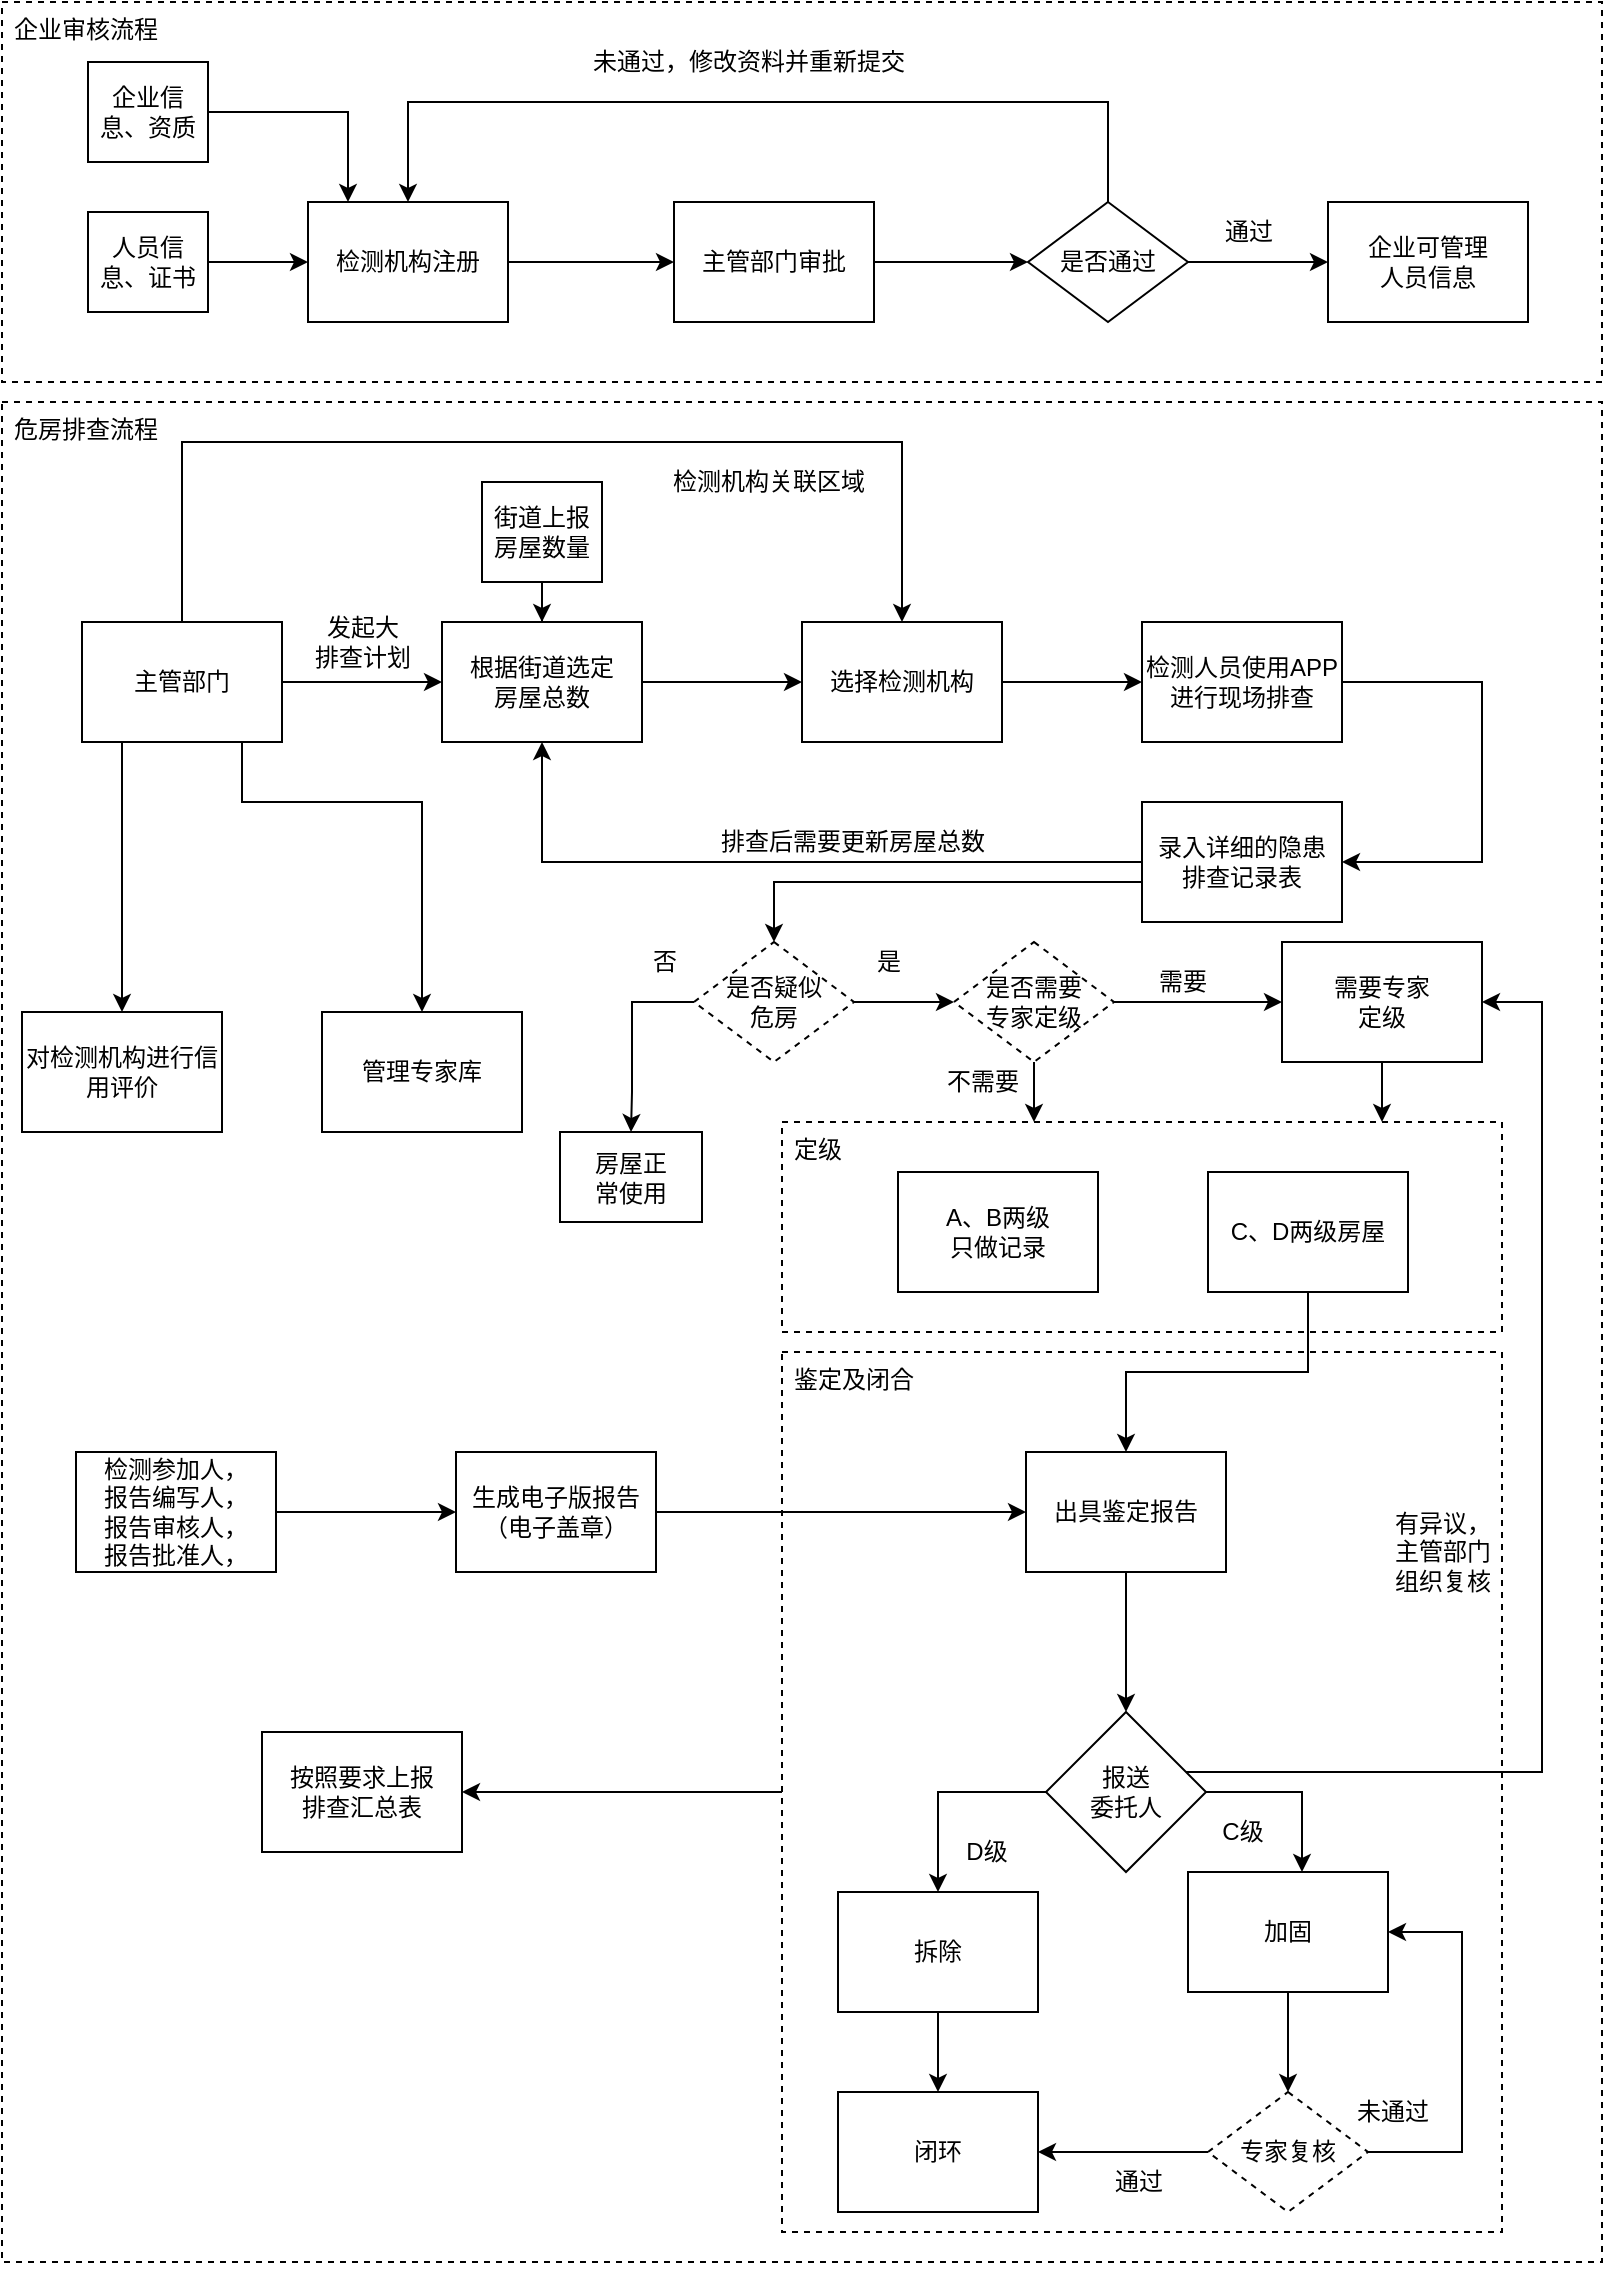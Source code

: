 <mxfile version="18.1.2" type="github">
  <diagram id="qpHJCxcwcaYMZpSIbfGM" name="Page-1">
    <mxGraphModel dx="2302" dy="1122" grid="1" gridSize="10" guides="1" tooltips="1" connect="1" arrows="1" fold="1" page="1" pageScale="1" pageWidth="827" pageHeight="1169" math="0" shadow="0">
      <root>
        <mxCell id="0" />
        <mxCell id="1" parent="0" />
        <mxCell id="12VAQ8Nin5VYsXPCudkx-8" value="" style="edgeStyle=orthogonalEdgeStyle;rounded=0;orthogonalLoop=1;jettySize=auto;html=1;" parent="1" source="12VAQ8Nin5VYsXPCudkx-1" target="12VAQ8Nin5VYsXPCudkx-6" edge="1">
          <mxGeometry relative="1" as="geometry" />
        </mxCell>
        <mxCell id="12VAQ8Nin5VYsXPCudkx-1" value="检测机构注册" style="rounded=0;whiteSpace=wrap;html=1;" parent="1" vertex="1">
          <mxGeometry x="163" y="110" width="100" height="60" as="geometry" />
        </mxCell>
        <mxCell id="12VAQ8Nin5VYsXPCudkx-3" style="edgeStyle=orthogonalEdgeStyle;rounded=0;orthogonalLoop=1;jettySize=auto;html=1;" parent="1" source="12VAQ8Nin5VYsXPCudkx-2" target="12VAQ8Nin5VYsXPCudkx-1" edge="1">
          <mxGeometry relative="1" as="geometry">
            <Array as="points">
              <mxPoint x="183" y="65" />
            </Array>
          </mxGeometry>
        </mxCell>
        <mxCell id="12VAQ8Nin5VYsXPCudkx-2" value="企业信息、资质" style="rounded=0;whiteSpace=wrap;html=1;" parent="1" vertex="1">
          <mxGeometry x="53" y="40" width="60" height="50" as="geometry" />
        </mxCell>
        <mxCell id="12VAQ8Nin5VYsXPCudkx-5" value="" style="edgeStyle=orthogonalEdgeStyle;rounded=0;orthogonalLoop=1;jettySize=auto;html=1;" parent="1" source="12VAQ8Nin5VYsXPCudkx-4" target="12VAQ8Nin5VYsXPCudkx-1" edge="1">
          <mxGeometry relative="1" as="geometry" />
        </mxCell>
        <mxCell id="12VAQ8Nin5VYsXPCudkx-4" value="人员信息、证书" style="rounded=0;whiteSpace=wrap;html=1;" parent="1" vertex="1">
          <mxGeometry x="53" y="115" width="60" height="50" as="geometry" />
        </mxCell>
        <mxCell id="12VAQ8Nin5VYsXPCudkx-9" value="" style="edgeStyle=orthogonalEdgeStyle;rounded=0;orthogonalLoop=1;jettySize=auto;html=1;" parent="1" source="12VAQ8Nin5VYsXPCudkx-6" target="12VAQ8Nin5VYsXPCudkx-7" edge="1">
          <mxGeometry relative="1" as="geometry" />
        </mxCell>
        <mxCell id="12VAQ8Nin5VYsXPCudkx-6" value="主管部门审批" style="rounded=0;whiteSpace=wrap;html=1;" parent="1" vertex="1">
          <mxGeometry x="346" y="110" width="100" height="60" as="geometry" />
        </mxCell>
        <mxCell id="12VAQ8Nin5VYsXPCudkx-10" style="edgeStyle=orthogonalEdgeStyle;rounded=0;orthogonalLoop=1;jettySize=auto;html=1;entryX=0.5;entryY=0;entryDx=0;entryDy=0;" parent="1" source="12VAQ8Nin5VYsXPCudkx-7" target="12VAQ8Nin5VYsXPCudkx-1" edge="1">
          <mxGeometry relative="1" as="geometry">
            <Array as="points">
              <mxPoint x="563" y="60" />
              <mxPoint x="213" y="60" />
            </Array>
          </mxGeometry>
        </mxCell>
        <mxCell id="12VAQ8Nin5VYsXPCudkx-13" value="" style="edgeStyle=orthogonalEdgeStyle;rounded=0;orthogonalLoop=1;jettySize=auto;html=1;" parent="1" source="12VAQ8Nin5VYsXPCudkx-7" target="12VAQ8Nin5VYsXPCudkx-12" edge="1">
          <mxGeometry relative="1" as="geometry" />
        </mxCell>
        <mxCell id="12VAQ8Nin5VYsXPCudkx-7" value="是否通过" style="rhombus;whiteSpace=wrap;html=1;" parent="1" vertex="1">
          <mxGeometry x="523" y="110" width="80" height="60" as="geometry" />
        </mxCell>
        <mxCell id="12VAQ8Nin5VYsXPCudkx-11" value="未通过，修改资料并重新提交" style="text;html=1;resizable=0;autosize=1;align=center;verticalAlign=middle;points=[];fillColor=none;strokeColor=none;rounded=0;" parent="1" vertex="1">
          <mxGeometry x="298" y="30" width="170" height="20" as="geometry" />
        </mxCell>
        <mxCell id="12VAQ8Nin5VYsXPCudkx-12" value="企业可管理&lt;br&gt;人员信息" style="rounded=0;whiteSpace=wrap;html=1;" parent="1" vertex="1">
          <mxGeometry x="673" y="110" width="100" height="60" as="geometry" />
        </mxCell>
        <mxCell id="12VAQ8Nin5VYsXPCudkx-14" value="通过" style="text;html=1;resizable=0;autosize=1;align=center;verticalAlign=middle;points=[];fillColor=none;strokeColor=none;rounded=0;" parent="1" vertex="1">
          <mxGeometry x="613" y="115" width="40" height="20" as="geometry" />
        </mxCell>
        <mxCell id="12VAQ8Nin5VYsXPCudkx-19" value="" style="edgeStyle=orthogonalEdgeStyle;rounded=0;orthogonalLoop=1;jettySize=auto;html=1;" parent="1" source="12VAQ8Nin5VYsXPCudkx-15" target="12VAQ8Nin5VYsXPCudkx-16" edge="1">
          <mxGeometry relative="1" as="geometry" />
        </mxCell>
        <mxCell id="12VAQ8Nin5VYsXPCudkx-67" value="" style="edgeStyle=orthogonalEdgeStyle;rounded=0;orthogonalLoop=1;jettySize=auto;html=1;" parent="1" source="12VAQ8Nin5VYsXPCudkx-15" target="12VAQ8Nin5VYsXPCudkx-66" edge="1">
          <mxGeometry relative="1" as="geometry">
            <Array as="points">
              <mxPoint x="70" y="410" />
              <mxPoint x="70" y="410" />
            </Array>
          </mxGeometry>
        </mxCell>
        <mxCell id="12VAQ8Nin5VYsXPCudkx-109" style="edgeStyle=orthogonalEdgeStyle;rounded=0;orthogonalLoop=1;jettySize=auto;html=1;entryX=0.5;entryY=0;entryDx=0;entryDy=0;" parent="1" source="12VAQ8Nin5VYsXPCudkx-15" target="12VAQ8Nin5VYsXPCudkx-88" edge="1">
          <mxGeometry relative="1" as="geometry">
            <Array as="points">
              <mxPoint x="130" y="410" />
              <mxPoint x="220" y="410" />
            </Array>
          </mxGeometry>
        </mxCell>
        <mxCell id="12VAQ8Nin5VYsXPCudkx-110" style="edgeStyle=orthogonalEdgeStyle;rounded=0;orthogonalLoop=1;jettySize=auto;html=1;entryX=0.5;entryY=0;entryDx=0;entryDy=0;" parent="1" source="12VAQ8Nin5VYsXPCudkx-15" target="12VAQ8Nin5VYsXPCudkx-20" edge="1">
          <mxGeometry relative="1" as="geometry">
            <Array as="points">
              <mxPoint x="100" y="230" />
              <mxPoint x="460" y="230" />
            </Array>
          </mxGeometry>
        </mxCell>
        <mxCell id="12VAQ8Nin5VYsXPCudkx-15" value="主管部门" style="rounded=0;whiteSpace=wrap;html=1;" parent="1" vertex="1">
          <mxGeometry x="50" y="320" width="100" height="60" as="geometry" />
        </mxCell>
        <mxCell id="12VAQ8Nin5VYsXPCudkx-21" value="" style="edgeStyle=orthogonalEdgeStyle;rounded=0;orthogonalLoop=1;jettySize=auto;html=1;" parent="1" source="12VAQ8Nin5VYsXPCudkx-16" target="12VAQ8Nin5VYsXPCudkx-20" edge="1">
          <mxGeometry relative="1" as="geometry" />
        </mxCell>
        <mxCell id="12VAQ8Nin5VYsXPCudkx-16" value="根据街道选定&lt;br&gt;房屋总数" style="rounded=0;whiteSpace=wrap;html=1;" parent="1" vertex="1">
          <mxGeometry x="230" y="320" width="100" height="60" as="geometry" />
        </mxCell>
        <mxCell id="12VAQ8Nin5VYsXPCudkx-18" value="" style="edgeStyle=orthogonalEdgeStyle;rounded=0;orthogonalLoop=1;jettySize=auto;html=1;" parent="1" source="12VAQ8Nin5VYsXPCudkx-17" target="12VAQ8Nin5VYsXPCudkx-16" edge="1">
          <mxGeometry relative="1" as="geometry" />
        </mxCell>
        <mxCell id="12VAQ8Nin5VYsXPCudkx-17" value="街道上报房屋数量" style="rounded=0;whiteSpace=wrap;html=1;" parent="1" vertex="1">
          <mxGeometry x="250" y="250" width="60" height="50" as="geometry" />
        </mxCell>
        <mxCell id="12VAQ8Nin5VYsXPCudkx-23" value="" style="edgeStyle=orthogonalEdgeStyle;rounded=0;orthogonalLoop=1;jettySize=auto;html=1;" parent="1" source="12VAQ8Nin5VYsXPCudkx-20" target="12VAQ8Nin5VYsXPCudkx-22" edge="1">
          <mxGeometry relative="1" as="geometry" />
        </mxCell>
        <mxCell id="12VAQ8Nin5VYsXPCudkx-20" value="选择检测机构" style="rounded=0;whiteSpace=wrap;html=1;" parent="1" vertex="1">
          <mxGeometry x="410" y="320" width="100" height="60" as="geometry" />
        </mxCell>
        <mxCell id="12VAQ8Nin5VYsXPCudkx-25" style="edgeStyle=orthogonalEdgeStyle;rounded=0;orthogonalLoop=1;jettySize=auto;html=1;" parent="1" source="12VAQ8Nin5VYsXPCudkx-22" target="12VAQ8Nin5VYsXPCudkx-24" edge="1">
          <mxGeometry relative="1" as="geometry">
            <Array as="points">
              <mxPoint x="750" y="350" />
            </Array>
          </mxGeometry>
        </mxCell>
        <mxCell id="12VAQ8Nin5VYsXPCudkx-22" value="检测人员使用APP进行现场排查" style="rounded=0;whiteSpace=wrap;html=1;" parent="1" vertex="1">
          <mxGeometry x="580" y="320" width="100" height="60" as="geometry" />
        </mxCell>
        <mxCell id="12VAQ8Nin5VYsXPCudkx-85" style="edgeStyle=orthogonalEdgeStyle;rounded=0;orthogonalLoop=1;jettySize=auto;html=1;entryX=0.5;entryY=1;entryDx=0;entryDy=0;" parent="1" source="12VAQ8Nin5VYsXPCudkx-24" target="12VAQ8Nin5VYsXPCudkx-16" edge="1">
          <mxGeometry relative="1" as="geometry" />
        </mxCell>
        <mxCell id="DlqaA8EnQx2PC2uiid0q-2" style="edgeStyle=orthogonalEdgeStyle;rounded=0;orthogonalLoop=1;jettySize=auto;html=1;" edge="1" parent="1" source="12VAQ8Nin5VYsXPCudkx-24" target="DlqaA8EnQx2PC2uiid0q-1">
          <mxGeometry relative="1" as="geometry">
            <Array as="points">
              <mxPoint x="396" y="450" />
            </Array>
          </mxGeometry>
        </mxCell>
        <mxCell id="12VAQ8Nin5VYsXPCudkx-24" value="录入详细的隐患&lt;br&gt;排查记录表" style="rounded=0;whiteSpace=wrap;html=1;" parent="1" vertex="1">
          <mxGeometry x="580" y="410" width="100" height="60" as="geometry" />
        </mxCell>
        <mxCell id="12VAQ8Nin5VYsXPCudkx-28" value="A、B两级&lt;br&gt;只做记录" style="rounded=0;whiteSpace=wrap;html=1;" parent="1" vertex="1">
          <mxGeometry x="458" y="595" width="100" height="60" as="geometry" />
        </mxCell>
        <mxCell id="12VAQ8Nin5VYsXPCudkx-112" value="" style="edgeStyle=orthogonalEdgeStyle;rounded=0;orthogonalLoop=1;jettySize=auto;html=1;" parent="1" source="12VAQ8Nin5VYsXPCudkx-30" target="12VAQ8Nin5VYsXPCudkx-32" edge="1">
          <mxGeometry relative="1" as="geometry" />
        </mxCell>
        <mxCell id="12VAQ8Nin5VYsXPCudkx-30" value="C、D两级房屋" style="rounded=0;whiteSpace=wrap;html=1;" parent="1" vertex="1">
          <mxGeometry x="613" y="595" width="100" height="60" as="geometry" />
        </mxCell>
        <mxCell id="12VAQ8Nin5VYsXPCudkx-58" value="" style="edgeStyle=orthogonalEdgeStyle;rounded=0;orthogonalLoop=1;jettySize=auto;html=1;" parent="1" source="12VAQ8Nin5VYsXPCudkx-32" target="12VAQ8Nin5VYsXPCudkx-57" edge="1">
          <mxGeometry relative="1" as="geometry" />
        </mxCell>
        <mxCell id="12VAQ8Nin5VYsXPCudkx-32" value="出具鉴定报告" style="rounded=0;whiteSpace=wrap;html=1;" parent="1" vertex="1">
          <mxGeometry x="522" y="735" width="100" height="60" as="geometry" />
        </mxCell>
        <mxCell id="12VAQ8Nin5VYsXPCudkx-100" value="" style="edgeStyle=orthogonalEdgeStyle;rounded=0;orthogonalLoop=1;jettySize=auto;html=1;" parent="1" source="12VAQ8Nin5VYsXPCudkx-34" target="12VAQ8Nin5VYsXPCudkx-41" edge="1">
          <mxGeometry relative="1" as="geometry" />
        </mxCell>
        <mxCell id="12VAQ8Nin5VYsXPCudkx-34" value="拆除" style="rounded=0;whiteSpace=wrap;html=1;" parent="1" vertex="1">
          <mxGeometry x="428" y="955" width="100" height="60" as="geometry" />
        </mxCell>
        <mxCell id="DlqaA8EnQx2PC2uiid0q-11" value="" style="edgeStyle=orthogonalEdgeStyle;rounded=0;orthogonalLoop=1;jettySize=auto;html=1;" edge="1" parent="1" source="12VAQ8Nin5VYsXPCudkx-37" target="12VAQ8Nin5VYsXPCudkx-104">
          <mxGeometry relative="1" as="geometry" />
        </mxCell>
        <mxCell id="12VAQ8Nin5VYsXPCudkx-37" value="加固" style="rounded=0;whiteSpace=wrap;html=1;" parent="1" vertex="1">
          <mxGeometry x="603" y="945" width="100" height="60" as="geometry" />
        </mxCell>
        <mxCell id="12VAQ8Nin5VYsXPCudkx-39" value="C级" style="text;html=1;resizable=0;autosize=1;align=center;verticalAlign=middle;points=[];fillColor=none;strokeColor=none;rounded=0;" parent="1" vertex="1">
          <mxGeometry x="610" y="915" width="40" height="20" as="geometry" />
        </mxCell>
        <mxCell id="12VAQ8Nin5VYsXPCudkx-40" value="D级" style="text;html=1;resizable=0;autosize=1;align=center;verticalAlign=middle;points=[];fillColor=none;strokeColor=none;rounded=0;" parent="1" vertex="1">
          <mxGeometry x="482" y="925" width="40" height="20" as="geometry" />
        </mxCell>
        <mxCell id="12VAQ8Nin5VYsXPCudkx-41" value="闭环" style="rounded=0;whiteSpace=wrap;html=1;" parent="1" vertex="1">
          <mxGeometry x="428" y="1055" width="100" height="60" as="geometry" />
        </mxCell>
        <mxCell id="12VAQ8Nin5VYsXPCudkx-45" value="排查后需要更新房屋总数" style="text;html=1;resizable=0;autosize=1;align=center;verticalAlign=middle;points=[];fillColor=none;strokeColor=none;rounded=0;rotation=0;" parent="1" vertex="1">
          <mxGeometry x="360" y="420" width="150" height="20" as="geometry" />
        </mxCell>
        <mxCell id="12VAQ8Nin5VYsXPCudkx-55" value="定级" style="text;strokeColor=default;fillColor=none;align=left;verticalAlign=top;spacingLeft=4;spacingRight=4;overflow=hidden;rotatable=0;points=[[0,0.5],[1,0.5]];portConstraint=eastwest;dashed=1;" parent="1" vertex="1">
          <mxGeometry x="400" y="570" width="360" height="105" as="geometry" />
        </mxCell>
        <mxCell id="12VAQ8Nin5VYsXPCudkx-62" style="edgeStyle=orthogonalEdgeStyle;rounded=0;orthogonalLoop=1;jettySize=auto;html=1;entryX=1;entryY=0.5;entryDx=0;entryDy=0;" parent="1" source="12VAQ8Nin5VYsXPCudkx-57" target="12VAQ8Nin5VYsXPCudkx-93" edge="1">
          <mxGeometry relative="1" as="geometry">
            <Array as="points">
              <mxPoint x="780" y="895" />
              <mxPoint x="780" y="510" />
            </Array>
          </mxGeometry>
        </mxCell>
        <mxCell id="12VAQ8Nin5VYsXPCudkx-63" style="edgeStyle=orthogonalEdgeStyle;rounded=0;orthogonalLoop=1;jettySize=auto;html=1;entryX=0.5;entryY=0;entryDx=0;entryDy=0;" parent="1" source="12VAQ8Nin5VYsXPCudkx-57" target="12VAQ8Nin5VYsXPCudkx-34" edge="1">
          <mxGeometry relative="1" as="geometry" />
        </mxCell>
        <mxCell id="12VAQ8Nin5VYsXPCudkx-64" style="edgeStyle=orthogonalEdgeStyle;rounded=0;orthogonalLoop=1;jettySize=auto;html=1;" parent="1" source="12VAQ8Nin5VYsXPCudkx-57" target="12VAQ8Nin5VYsXPCudkx-37" edge="1">
          <mxGeometry relative="1" as="geometry">
            <Array as="points">
              <mxPoint x="660" y="905" />
            </Array>
          </mxGeometry>
        </mxCell>
        <mxCell id="12VAQ8Nin5VYsXPCudkx-57" value="报送&lt;br&gt;委托人" style="rhombus;whiteSpace=wrap;html=1;" parent="1" vertex="1">
          <mxGeometry x="532" y="865" width="80" height="80" as="geometry" />
        </mxCell>
        <mxCell id="12VAQ8Nin5VYsXPCudkx-60" value="有异议，&lt;br&gt;主管部门&lt;br&gt;组织复核" style="text;html=1;resizable=0;autosize=1;align=center;verticalAlign=middle;points=[];fillColor=none;strokeColor=none;rounded=0;dashed=1;" parent="1" vertex="1">
          <mxGeometry x="700" y="760" width="60" height="50" as="geometry" />
        </mxCell>
        <mxCell id="12VAQ8Nin5VYsXPCudkx-66" value="对检测机构进行信用评价" style="rounded=0;whiteSpace=wrap;html=1;" parent="1" vertex="1">
          <mxGeometry x="20" y="515" width="100" height="60" as="geometry" />
        </mxCell>
        <mxCell id="12VAQ8Nin5VYsXPCudkx-71" value="" style="edgeStyle=orthogonalEdgeStyle;rounded=0;orthogonalLoop=1;jettySize=auto;html=1;" parent="1" source="12VAQ8Nin5VYsXPCudkx-69" target="12VAQ8Nin5VYsXPCudkx-70" edge="1">
          <mxGeometry relative="1" as="geometry" />
        </mxCell>
        <mxCell id="12VAQ8Nin5VYsXPCudkx-69" value="检测参加人，&lt;br&gt;报告编写人，&lt;br&gt;报告审核人，&lt;br&gt;报告批准人，" style="rounded=0;whiteSpace=wrap;html=1;" parent="1" vertex="1">
          <mxGeometry x="47" y="735" width="100" height="60" as="geometry" />
        </mxCell>
        <mxCell id="12VAQ8Nin5VYsXPCudkx-72" style="edgeStyle=orthogonalEdgeStyle;rounded=0;orthogonalLoop=1;jettySize=auto;html=1;entryX=0;entryY=0.5;entryDx=0;entryDy=0;" parent="1" source="12VAQ8Nin5VYsXPCudkx-70" target="12VAQ8Nin5VYsXPCudkx-32" edge="1">
          <mxGeometry relative="1" as="geometry">
            <mxPoint x="382" y="805" as="targetPoint" />
          </mxGeometry>
        </mxCell>
        <mxCell id="12VAQ8Nin5VYsXPCudkx-70" value="生成电子版报告（电子盖章）" style="rounded=0;whiteSpace=wrap;html=1;" parent="1" vertex="1">
          <mxGeometry x="237" y="735" width="100" height="60" as="geometry" />
        </mxCell>
        <mxCell id="12VAQ8Nin5VYsXPCudkx-73" value="按照要求上报&lt;br&gt;排查汇总表" style="rounded=0;whiteSpace=wrap;html=1;" parent="1" vertex="1">
          <mxGeometry x="140" y="875" width="100" height="60" as="geometry" />
        </mxCell>
        <mxCell id="12VAQ8Nin5VYsXPCudkx-88" value="管理专家库" style="rounded=0;whiteSpace=wrap;html=1;" parent="1" vertex="1">
          <mxGeometry x="170" y="515" width="100" height="60" as="geometry" />
        </mxCell>
        <mxCell id="12VAQ8Nin5VYsXPCudkx-123" value="" style="edgeStyle=orthogonalEdgeStyle;rounded=0;orthogonalLoop=1;jettySize=auto;html=1;" parent="1" source="12VAQ8Nin5VYsXPCudkx-93" target="12VAQ8Nin5VYsXPCudkx-55" edge="1">
          <mxGeometry relative="1" as="geometry">
            <Array as="points">
              <mxPoint x="700" y="570" />
              <mxPoint x="700" y="570" />
            </Array>
          </mxGeometry>
        </mxCell>
        <mxCell id="12VAQ8Nin5VYsXPCudkx-93" value="需要专家&lt;br&gt;定级" style="rounded=0;whiteSpace=wrap;html=1;" parent="1" vertex="1">
          <mxGeometry x="650" y="480" width="100" height="60" as="geometry" />
        </mxCell>
        <mxCell id="12VAQ8Nin5VYsXPCudkx-105" value="" style="edgeStyle=orthogonalEdgeStyle;rounded=0;orthogonalLoop=1;jettySize=auto;html=1;" parent="1" source="12VAQ8Nin5VYsXPCudkx-104" target="12VAQ8Nin5VYsXPCudkx-41" edge="1">
          <mxGeometry relative="1" as="geometry" />
        </mxCell>
        <mxCell id="DlqaA8EnQx2PC2uiid0q-12" style="edgeStyle=orthogonalEdgeStyle;rounded=0;orthogonalLoop=1;jettySize=auto;html=1;entryX=1;entryY=0.5;entryDx=0;entryDy=0;" edge="1" parent="1" source="12VAQ8Nin5VYsXPCudkx-104" target="12VAQ8Nin5VYsXPCudkx-37">
          <mxGeometry relative="1" as="geometry">
            <Array as="points">
              <mxPoint x="740" y="1085" />
              <mxPoint x="740" y="975" />
            </Array>
          </mxGeometry>
        </mxCell>
        <mxCell id="12VAQ8Nin5VYsXPCudkx-104" value="专家复核" style="rhombus;whiteSpace=wrap;html=1;dashed=1;strokeColor=default;" parent="1" vertex="1">
          <mxGeometry x="613" y="1055" width="80" height="60" as="geometry" />
        </mxCell>
        <mxCell id="12VAQ8Nin5VYsXPCudkx-107" value="未通过" style="text;html=1;resizable=0;autosize=1;align=center;verticalAlign=middle;points=[];fillColor=none;strokeColor=none;rounded=0;dashed=1;" parent="1" vertex="1">
          <mxGeometry x="680" y="1055" width="50" height="20" as="geometry" />
        </mxCell>
        <mxCell id="12VAQ8Nin5VYsXPCudkx-108" value="通过" style="text;html=1;resizable=0;autosize=1;align=center;verticalAlign=middle;points=[];fillColor=none;strokeColor=none;rounded=0;dashed=1;" parent="1" vertex="1">
          <mxGeometry x="558" y="1090" width="40" height="20" as="geometry" />
        </mxCell>
        <mxCell id="12VAQ8Nin5VYsXPCudkx-111" value="检测机构关联区域" style="text;html=1;resizable=0;autosize=1;align=center;verticalAlign=middle;points=[];fillColor=none;strokeColor=none;rounded=0;dashed=1;" parent="1" vertex="1">
          <mxGeometry x="338" y="240" width="110" height="20" as="geometry" />
        </mxCell>
        <mxCell id="12VAQ8Nin5VYsXPCudkx-118" value="" style="edgeStyle=orthogonalEdgeStyle;rounded=0;orthogonalLoop=1;jettySize=auto;html=1;" parent="1" source="12VAQ8Nin5VYsXPCudkx-113" target="12VAQ8Nin5VYsXPCudkx-93" edge="1">
          <mxGeometry relative="1" as="geometry" />
        </mxCell>
        <mxCell id="12VAQ8Nin5VYsXPCudkx-121" value="" style="edgeStyle=orthogonalEdgeStyle;rounded=0;orthogonalLoop=1;jettySize=auto;html=1;" parent="1" source="12VAQ8Nin5VYsXPCudkx-113" target="12VAQ8Nin5VYsXPCudkx-55" edge="1">
          <mxGeometry relative="1" as="geometry">
            <Array as="points">
              <mxPoint x="526" y="570" />
              <mxPoint x="526" y="570" />
            </Array>
          </mxGeometry>
        </mxCell>
        <mxCell id="12VAQ8Nin5VYsXPCudkx-113" value="是否需要&lt;br&gt;专家定级" style="rhombus;whiteSpace=wrap;html=1;dashed=1;strokeColor=default;" parent="1" vertex="1">
          <mxGeometry x="486" y="480" width="80" height="60" as="geometry" />
        </mxCell>
        <mxCell id="12VAQ8Nin5VYsXPCudkx-120" value="需要" style="text;html=1;resizable=0;autosize=1;align=center;verticalAlign=middle;points=[];fillColor=none;strokeColor=none;rounded=0;dashed=1;" parent="1" vertex="1">
          <mxGeometry x="580" y="490" width="40" height="20" as="geometry" />
        </mxCell>
        <mxCell id="12VAQ8Nin5VYsXPCudkx-124" value="不需要" style="text;html=1;resizable=0;autosize=1;align=center;verticalAlign=middle;points=[];fillColor=none;strokeColor=none;rounded=0;dashed=1;" parent="1" vertex="1">
          <mxGeometry x="475" y="540" width="50" height="20" as="geometry" />
        </mxCell>
        <mxCell id="12VAQ8Nin5VYsXPCudkx-129" style="edgeStyle=orthogonalEdgeStyle;rounded=0;orthogonalLoop=1;jettySize=auto;html=1;entryX=1;entryY=0.5;entryDx=0;entryDy=0;" parent="1" source="12VAQ8Nin5VYsXPCudkx-126" target="12VAQ8Nin5VYsXPCudkx-73" edge="1">
          <mxGeometry relative="1" as="geometry" />
        </mxCell>
        <mxCell id="12VAQ8Nin5VYsXPCudkx-126" value="鉴定及闭合" style="text;strokeColor=default;fillColor=none;align=left;verticalAlign=top;spacingLeft=4;spacingRight=4;overflow=hidden;rotatable=0;points=[[0,0.5],[1,0.5]];portConstraint=eastwest;dashed=1;" parent="1" vertex="1">
          <mxGeometry x="400" y="685" width="360" height="440" as="geometry" />
        </mxCell>
        <mxCell id="12VAQ8Nin5VYsXPCudkx-130" value="&lt;span style=&quot;&quot;&gt;发起&lt;/span&gt;&lt;span style=&quot;&quot;&gt;大&lt;br&gt;排查计划&lt;/span&gt;" style="text;html=1;resizable=0;autosize=1;align=center;verticalAlign=middle;points=[];fillColor=none;strokeColor=none;rounded=0;dashed=1;" parent="1" vertex="1">
          <mxGeometry x="160" y="315" width="60" height="30" as="geometry" />
        </mxCell>
        <mxCell id="12VAQ8Nin5VYsXPCudkx-131" value="企业审核流程" style="text;strokeColor=default;fillColor=none;align=left;verticalAlign=top;spacingLeft=4;spacingRight=4;overflow=hidden;rotatable=0;points=[[0,0.5],[1,0.5]];portConstraint=eastwest;dashed=1;" parent="1" vertex="1">
          <mxGeometry x="10" y="10" width="800" height="190" as="geometry" />
        </mxCell>
        <mxCell id="12VAQ8Nin5VYsXPCudkx-132" value="危房排查流程" style="text;strokeColor=default;fillColor=none;align=left;verticalAlign=top;spacingLeft=4;spacingRight=4;overflow=hidden;rotatable=0;points=[[0,0.5],[1,0.5]];portConstraint=eastwest;dashed=1;" parent="1" vertex="1">
          <mxGeometry x="10" y="210" width="800" height="930" as="geometry" />
        </mxCell>
        <mxCell id="DlqaA8EnQx2PC2uiid0q-4" style="edgeStyle=orthogonalEdgeStyle;rounded=0;orthogonalLoop=1;jettySize=auto;html=1;entryX=0;entryY=0.5;entryDx=0;entryDy=0;" edge="1" parent="1" source="DlqaA8EnQx2PC2uiid0q-1" target="12VAQ8Nin5VYsXPCudkx-113">
          <mxGeometry relative="1" as="geometry" />
        </mxCell>
        <mxCell id="DlqaA8EnQx2PC2uiid0q-7" style="edgeStyle=orthogonalEdgeStyle;rounded=0;orthogonalLoop=1;jettySize=auto;html=1;entryX=0.5;entryY=0;entryDx=0;entryDy=0;" edge="1" parent="1" source="DlqaA8EnQx2PC2uiid0q-1" target="DlqaA8EnQx2PC2uiid0q-5">
          <mxGeometry relative="1" as="geometry">
            <Array as="points">
              <mxPoint x="325" y="510" />
              <mxPoint x="325" y="555" />
            </Array>
          </mxGeometry>
        </mxCell>
        <mxCell id="DlqaA8EnQx2PC2uiid0q-1" value="是否疑似&lt;br&gt;危房" style="rhombus;whiteSpace=wrap;html=1;dashed=1;strokeColor=default;" vertex="1" parent="1">
          <mxGeometry x="356" y="480" width="80" height="60" as="geometry" />
        </mxCell>
        <mxCell id="DlqaA8EnQx2PC2uiid0q-5" value="房屋正&lt;br&gt;常使用" style="rounded=0;whiteSpace=wrap;html=1;" vertex="1" parent="1">
          <mxGeometry x="289" y="575" width="71" height="45" as="geometry" />
        </mxCell>
        <mxCell id="DlqaA8EnQx2PC2uiid0q-8" value="否" style="text;html=1;resizable=0;autosize=1;align=center;verticalAlign=middle;points=[];fillColor=none;strokeColor=none;rounded=0;" vertex="1" parent="1">
          <mxGeometry x="326" y="480" width="30" height="20" as="geometry" />
        </mxCell>
        <mxCell id="DlqaA8EnQx2PC2uiid0q-10" value="是" style="text;html=1;resizable=0;autosize=1;align=center;verticalAlign=middle;points=[];fillColor=none;strokeColor=none;rounded=0;" vertex="1" parent="1">
          <mxGeometry x="438" y="480" width="30" height="20" as="geometry" />
        </mxCell>
      </root>
    </mxGraphModel>
  </diagram>
</mxfile>
